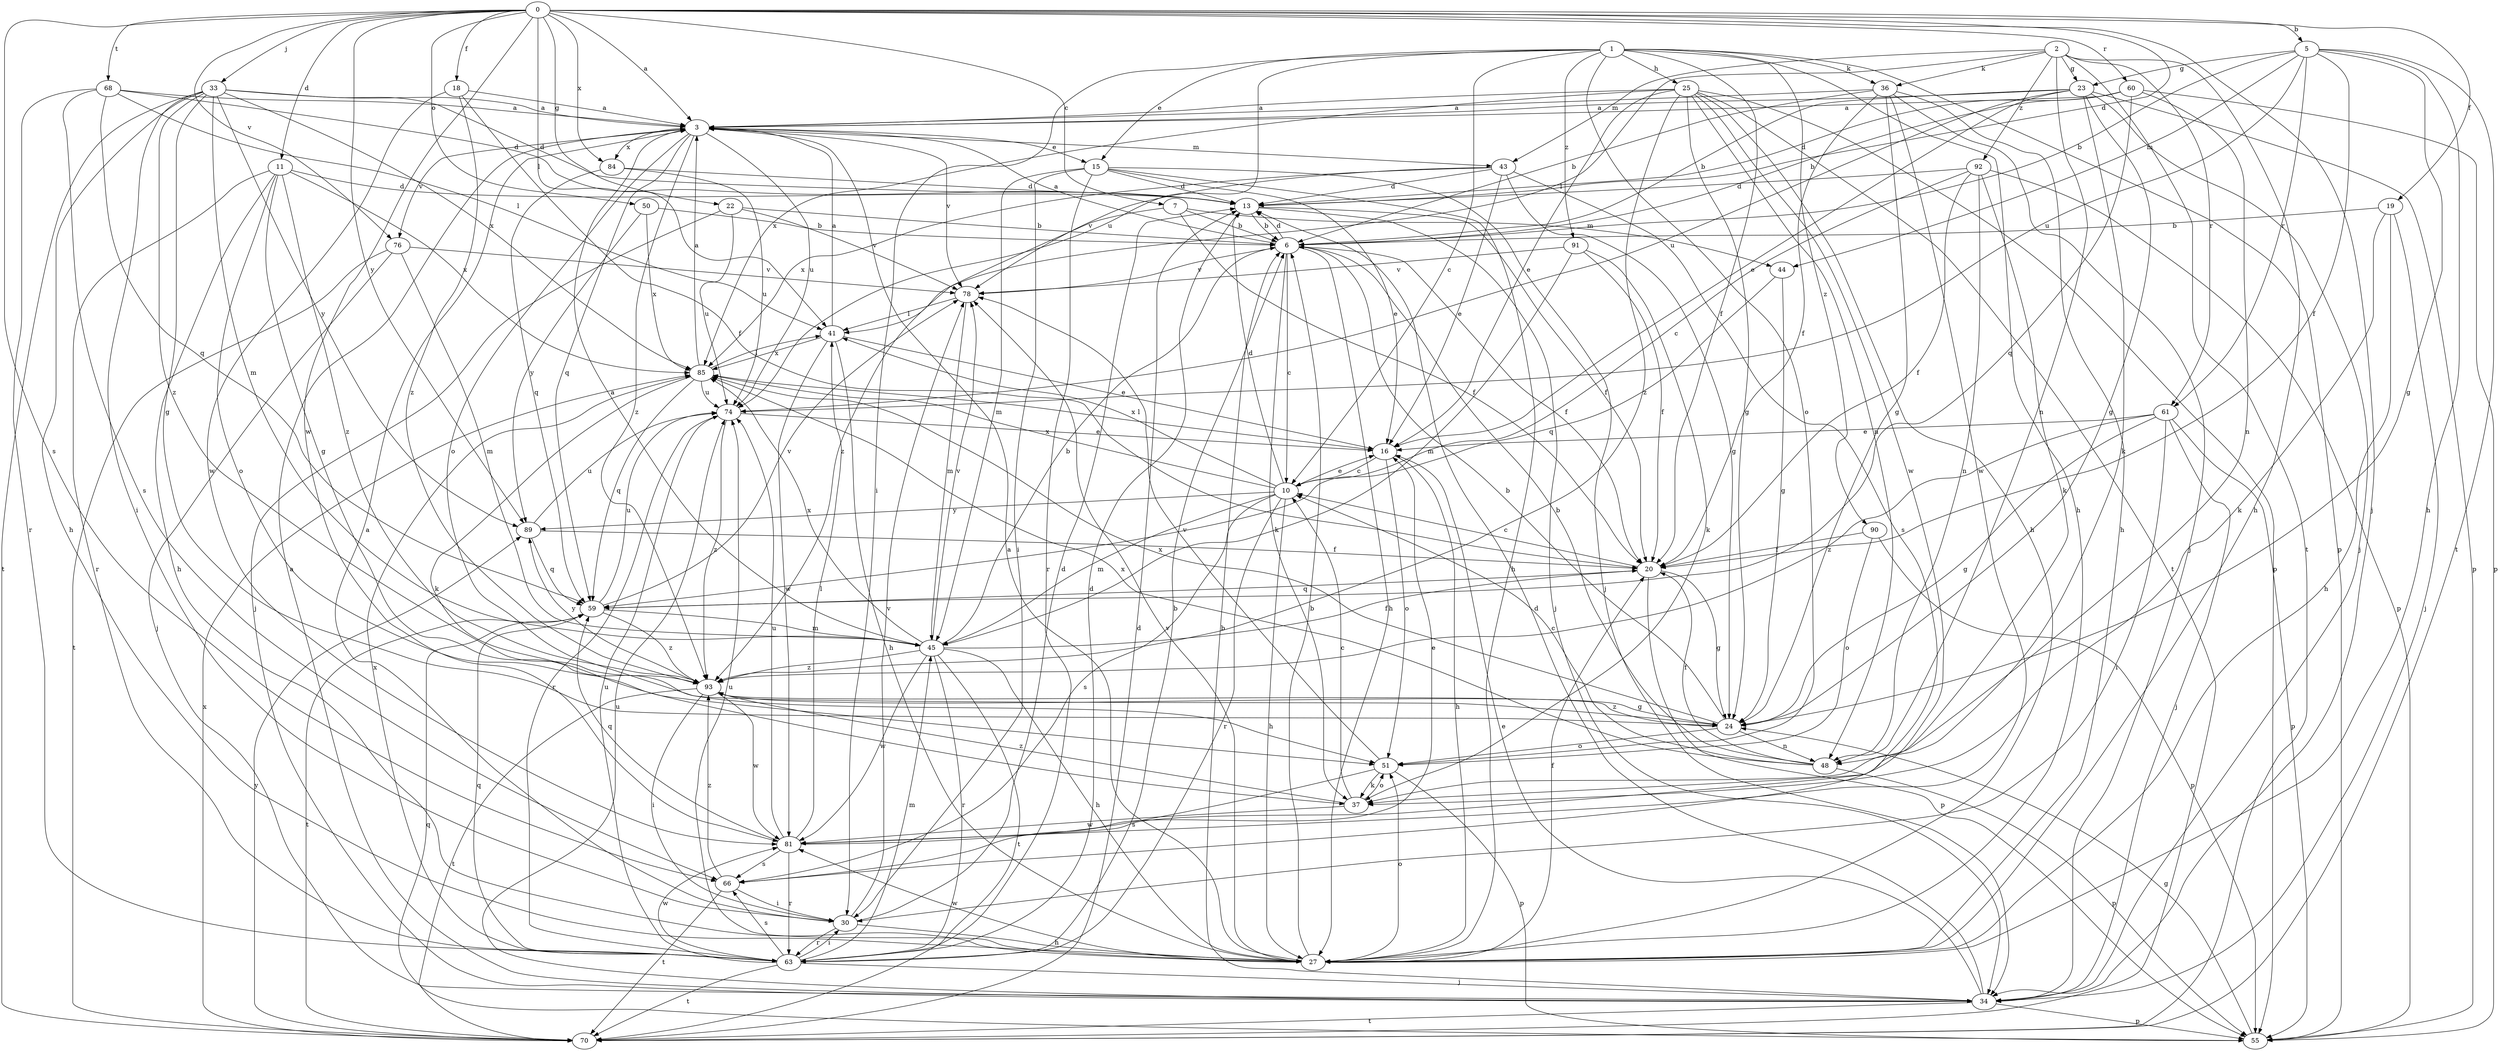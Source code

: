 strict digraph  {
0;
1;
2;
3;
5;
6;
7;
10;
11;
13;
15;
16;
18;
19;
20;
22;
23;
24;
25;
27;
30;
33;
34;
36;
37;
41;
43;
44;
45;
48;
50;
51;
55;
59;
60;
61;
63;
66;
68;
70;
74;
76;
78;
81;
84;
85;
89;
90;
91;
92;
93;
0 -> 3  [label=a];
0 -> 5  [label=b];
0 -> 7  [label=c];
0 -> 11  [label=d];
0 -> 13  [label=d];
0 -> 18  [label=f];
0 -> 19  [label=f];
0 -> 22  [label=g];
0 -> 33  [label=j];
0 -> 34  [label=j];
0 -> 41  [label=l];
0 -> 50  [label=o];
0 -> 60  [label=r];
0 -> 66  [label=s];
0 -> 68  [label=t];
0 -> 76  [label=v];
0 -> 81  [label=w];
0 -> 84  [label=x];
0 -> 89  [label=y];
1 -> 10  [label=c];
1 -> 15  [label=e];
1 -> 20  [label=f];
1 -> 25  [label=h];
1 -> 27  [label=h];
1 -> 30  [label=i];
1 -> 36  [label=k];
1 -> 51  [label=o];
1 -> 55  [label=p];
1 -> 74  [label=u];
1 -> 90  [label=z];
1 -> 91  [label=z];
2 -> 23  [label=g];
2 -> 27  [label=h];
2 -> 36  [label=k];
2 -> 41  [label=l];
2 -> 43  [label=m];
2 -> 48  [label=n];
2 -> 61  [label=r];
2 -> 70  [label=t];
2 -> 92  [label=z];
3 -> 15  [label=e];
3 -> 43  [label=m];
3 -> 51  [label=o];
3 -> 59  [label=q];
3 -> 74  [label=u];
3 -> 76  [label=v];
3 -> 78  [label=v];
3 -> 84  [label=x];
3 -> 93  [label=z];
5 -> 6  [label=b];
5 -> 20  [label=f];
5 -> 23  [label=g];
5 -> 24  [label=g];
5 -> 27  [label=h];
5 -> 44  [label=m];
5 -> 61  [label=r];
5 -> 70  [label=t];
5 -> 74  [label=u];
6 -> 3  [label=a];
6 -> 10  [label=c];
6 -> 13  [label=d];
6 -> 20  [label=f];
6 -> 27  [label=h];
6 -> 37  [label=k];
6 -> 78  [label=v];
7 -> 6  [label=b];
7 -> 20  [label=f];
7 -> 44  [label=m];
7 -> 93  [label=z];
10 -> 13  [label=d];
10 -> 16  [label=e];
10 -> 27  [label=h];
10 -> 41  [label=l];
10 -> 45  [label=m];
10 -> 63  [label=r];
10 -> 66  [label=s];
10 -> 85  [label=x];
10 -> 89  [label=y];
11 -> 13  [label=d];
11 -> 24  [label=g];
11 -> 27  [label=h];
11 -> 51  [label=o];
11 -> 63  [label=r];
11 -> 85  [label=x];
11 -> 93  [label=z];
13 -> 6  [label=b];
13 -> 20  [label=f];
13 -> 34  [label=j];
15 -> 13  [label=d];
15 -> 16  [label=e];
15 -> 27  [label=h];
15 -> 30  [label=i];
15 -> 34  [label=j];
15 -> 45  [label=m];
15 -> 63  [label=r];
16 -> 10  [label=c];
16 -> 27  [label=h];
16 -> 51  [label=o];
16 -> 85  [label=x];
18 -> 3  [label=a];
18 -> 20  [label=f];
18 -> 81  [label=w];
18 -> 93  [label=z];
19 -> 6  [label=b];
19 -> 27  [label=h];
19 -> 34  [label=j];
19 -> 37  [label=k];
20 -> 10  [label=c];
20 -> 24  [label=g];
20 -> 55  [label=p];
20 -> 59  [label=q];
22 -> 6  [label=b];
22 -> 34  [label=j];
22 -> 74  [label=u];
22 -> 78  [label=v];
23 -> 3  [label=a];
23 -> 6  [label=b];
23 -> 16  [label=e];
23 -> 24  [label=g];
23 -> 34  [label=j];
23 -> 37  [label=k];
23 -> 55  [label=p];
23 -> 74  [label=u];
24 -> 6  [label=b];
24 -> 48  [label=n];
24 -> 51  [label=o];
24 -> 85  [label=x];
24 -> 93  [label=z];
25 -> 3  [label=a];
25 -> 16  [label=e];
25 -> 24  [label=g];
25 -> 27  [label=h];
25 -> 48  [label=n];
25 -> 55  [label=p];
25 -> 70  [label=t];
25 -> 81  [label=w];
25 -> 85  [label=x];
25 -> 93  [label=z];
27 -> 3  [label=a];
27 -> 6  [label=b];
27 -> 20  [label=f];
27 -> 51  [label=o];
27 -> 74  [label=u];
27 -> 78  [label=v];
27 -> 81  [label=w];
30 -> 3  [label=a];
30 -> 13  [label=d];
30 -> 27  [label=h];
30 -> 63  [label=r];
30 -> 78  [label=v];
33 -> 3  [label=a];
33 -> 13  [label=d];
33 -> 24  [label=g];
33 -> 27  [label=h];
33 -> 30  [label=i];
33 -> 45  [label=m];
33 -> 70  [label=t];
33 -> 85  [label=x];
33 -> 89  [label=y];
33 -> 93  [label=z];
34 -> 3  [label=a];
34 -> 6  [label=b];
34 -> 13  [label=d];
34 -> 16  [label=e];
34 -> 55  [label=p];
34 -> 70  [label=t];
34 -> 74  [label=u];
36 -> 3  [label=a];
36 -> 6  [label=b];
36 -> 20  [label=f];
36 -> 24  [label=g];
36 -> 27  [label=h];
36 -> 34  [label=j];
36 -> 81  [label=w];
37 -> 10  [label=c];
37 -> 51  [label=o];
37 -> 81  [label=w];
37 -> 93  [label=z];
41 -> 3  [label=a];
41 -> 16  [label=e];
41 -> 27  [label=h];
41 -> 81  [label=w];
41 -> 85  [label=x];
43 -> 13  [label=d];
43 -> 16  [label=e];
43 -> 24  [label=g];
43 -> 66  [label=s];
43 -> 78  [label=v];
43 -> 85  [label=x];
44 -> 24  [label=g];
44 -> 59  [label=q];
45 -> 3  [label=a];
45 -> 6  [label=b];
45 -> 20  [label=f];
45 -> 27  [label=h];
45 -> 63  [label=r];
45 -> 70  [label=t];
45 -> 78  [label=v];
45 -> 81  [label=w];
45 -> 85  [label=x];
45 -> 93  [label=z];
48 -> 6  [label=b];
48 -> 10  [label=c];
48 -> 20  [label=f];
48 -> 55  [label=p];
48 -> 85  [label=x];
50 -> 6  [label=b];
50 -> 85  [label=x];
50 -> 89  [label=y];
51 -> 37  [label=k];
51 -> 55  [label=p];
51 -> 66  [label=s];
51 -> 78  [label=v];
55 -> 24  [label=g];
55 -> 59  [label=q];
59 -> 45  [label=m];
59 -> 70  [label=t];
59 -> 74  [label=u];
59 -> 78  [label=v];
59 -> 93  [label=z];
60 -> 3  [label=a];
60 -> 6  [label=b];
60 -> 13  [label=d];
60 -> 48  [label=n];
60 -> 55  [label=p];
60 -> 59  [label=q];
61 -> 16  [label=e];
61 -> 24  [label=g];
61 -> 30  [label=i];
61 -> 34  [label=j];
61 -> 55  [label=p];
61 -> 93  [label=z];
63 -> 6  [label=b];
63 -> 13  [label=d];
63 -> 30  [label=i];
63 -> 34  [label=j];
63 -> 45  [label=m];
63 -> 59  [label=q];
63 -> 66  [label=s];
63 -> 70  [label=t];
63 -> 74  [label=u];
63 -> 81  [label=w];
63 -> 85  [label=x];
66 -> 30  [label=i];
66 -> 70  [label=t];
66 -> 93  [label=z];
68 -> 3  [label=a];
68 -> 13  [label=d];
68 -> 41  [label=l];
68 -> 59  [label=q];
68 -> 63  [label=r];
68 -> 66  [label=s];
70 -> 13  [label=d];
70 -> 85  [label=x];
70 -> 89  [label=y];
74 -> 16  [label=e];
74 -> 63  [label=r];
74 -> 93  [label=z];
76 -> 34  [label=j];
76 -> 45  [label=m];
76 -> 70  [label=t];
76 -> 78  [label=v];
78 -> 41  [label=l];
78 -> 45  [label=m];
81 -> 16  [label=e];
81 -> 41  [label=l];
81 -> 59  [label=q];
81 -> 63  [label=r];
81 -> 66  [label=s];
81 -> 74  [label=u];
84 -> 13  [label=d];
84 -> 59  [label=q];
84 -> 74  [label=u];
85 -> 3  [label=a];
85 -> 37  [label=k];
85 -> 41  [label=l];
85 -> 59  [label=q];
85 -> 74  [label=u];
89 -> 20  [label=f];
89 -> 59  [label=q];
89 -> 74  [label=u];
90 -> 20  [label=f];
90 -> 51  [label=o];
90 -> 55  [label=p];
91 -> 20  [label=f];
91 -> 37  [label=k];
91 -> 45  [label=m];
91 -> 78  [label=v];
92 -> 10  [label=c];
92 -> 13  [label=d];
92 -> 20  [label=f];
92 -> 37  [label=k];
92 -> 48  [label=n];
92 -> 55  [label=p];
93 -> 24  [label=g];
93 -> 30  [label=i];
93 -> 70  [label=t];
93 -> 81  [label=w];
93 -> 89  [label=y];
}
